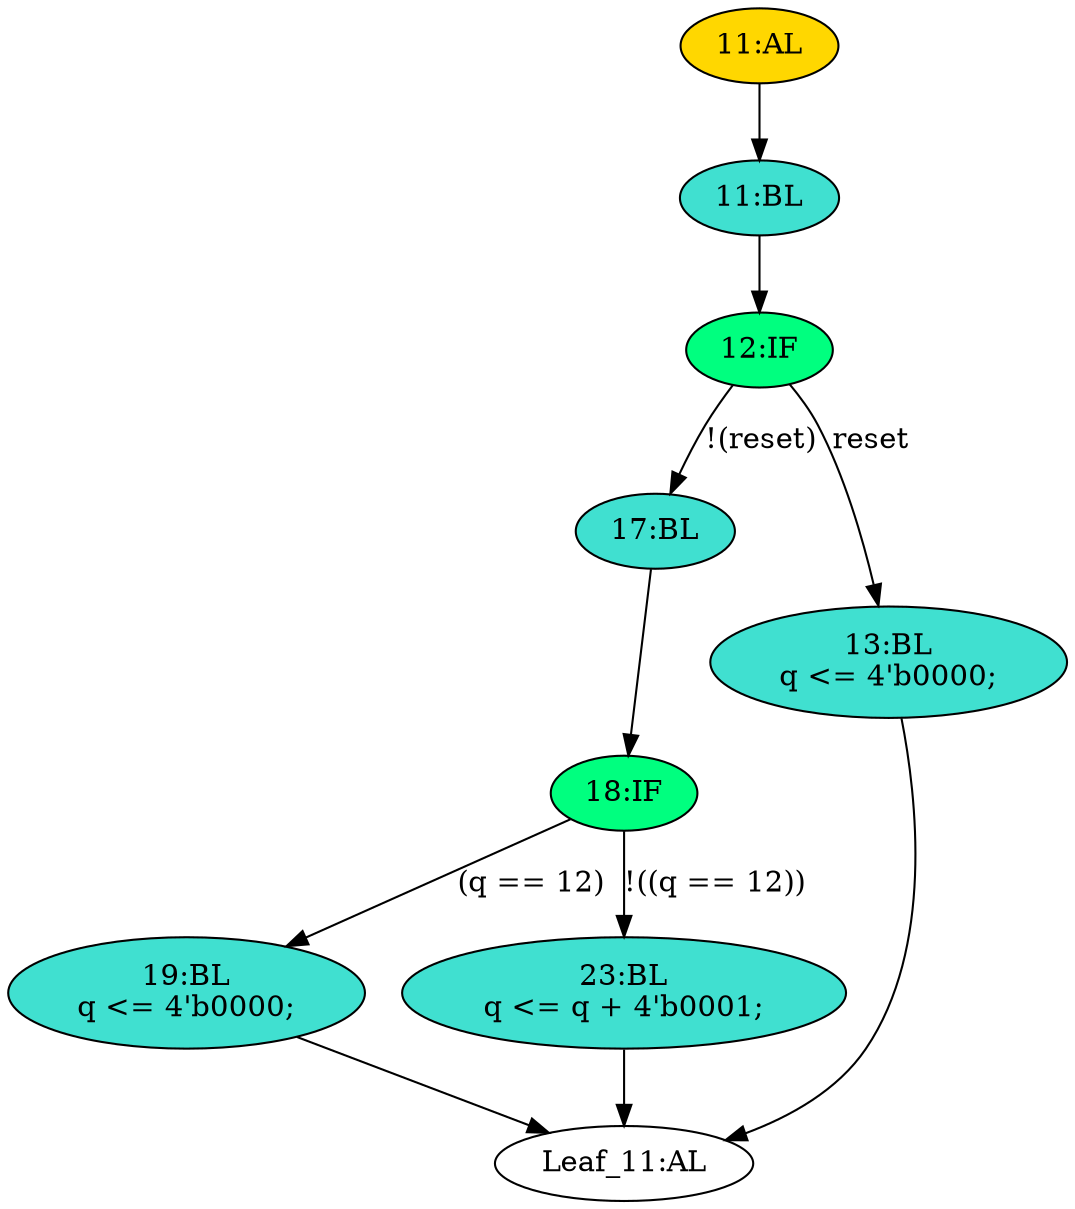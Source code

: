 strict digraph "" {
	node [label="\N"];
	"18:IF"	[ast="<pyverilog.vparser.ast.IfStatement object at 0x7ff491699610>",
		fillcolor=springgreen,
		label="18:IF",
		statements="[]",
		style=filled,
		typ=IfStatement];
	"19:BL"	[ast="<pyverilog.vparser.ast.Block object at 0x7ff4916998d0>",
		fillcolor=turquoise,
		label="19:BL
q <= 4'b0000;",
		statements="[<pyverilog.vparser.ast.NonblockingSubstitution object at 0x7ff491699910>]",
		style=filled,
		typ=Block];
	"18:IF" -> "19:BL"	[cond="['q']",
		label="(q == 12)",
		lineno=18];
	"23:BL"	[ast="<pyverilog.vparser.ast.Block object at 0x7ff491699650>",
		fillcolor=turquoise,
		label="23:BL
q <= q + 4'b0001;",
		statements="[<pyverilog.vparser.ast.NonblockingSubstitution object at 0x7ff491699690>]",
		style=filled,
		typ=Block];
	"18:IF" -> "23:BL"	[cond="['q']",
		label="!((q == 12))",
		lineno=18];
	"12:IF"	[ast="<pyverilog.vparser.ast.IfStatement object at 0x7ff491699550>",
		fillcolor=springgreen,
		label="12:IF",
		statements="[]",
		style=filled,
		typ=IfStatement];
	"17:BL"	[ast="<pyverilog.vparser.ast.Block object at 0x7ff4916995d0>",
		fillcolor=turquoise,
		label="17:BL",
		statements="[]",
		style=filled,
		typ=Block];
	"12:IF" -> "17:BL"	[cond="['reset']",
		label="!(reset)",
		lineno=12];
	"13:BL"	[ast="<pyverilog.vparser.ast.Block object at 0x7ff491699b50>",
		fillcolor=turquoise,
		label="13:BL
q <= 4'b0000;",
		statements="[<pyverilog.vparser.ast.NonblockingSubstitution object at 0x7ff491699b90>]",
		style=filled,
		typ=Block];
	"12:IF" -> "13:BL"	[cond="['reset']",
		label=reset,
		lineno=12];
	"17:BL" -> "18:IF"	[cond="[]",
		lineno=None];
	"11:BL"	[ast="<pyverilog.vparser.ast.Block object at 0x7ff491699450>",
		fillcolor=turquoise,
		label="11:BL",
		statements="[]",
		style=filled,
		typ=Block];
	"11:BL" -> "12:IF"	[cond="[]",
		lineno=None];
	"Leaf_11:AL"	[def_var="['q']",
		label="Leaf_11:AL"];
	"13:BL" -> "Leaf_11:AL"	[cond="[]",
		lineno=None];
	"19:BL" -> "Leaf_11:AL"	[cond="[]",
		lineno=None];
	"11:AL"	[ast="<pyverilog.vparser.ast.Always object at 0x7ff491699d90>",
		clk_sens=True,
		fillcolor=gold,
		label="11:AL",
		sens="['clk']",
		statements="[]",
		style=filled,
		typ=Always,
		use_var="['reset', 'q']"];
	"11:AL" -> "11:BL"	[cond="[]",
		lineno=None];
	"23:BL" -> "Leaf_11:AL"	[cond="[]",
		lineno=None];
}
